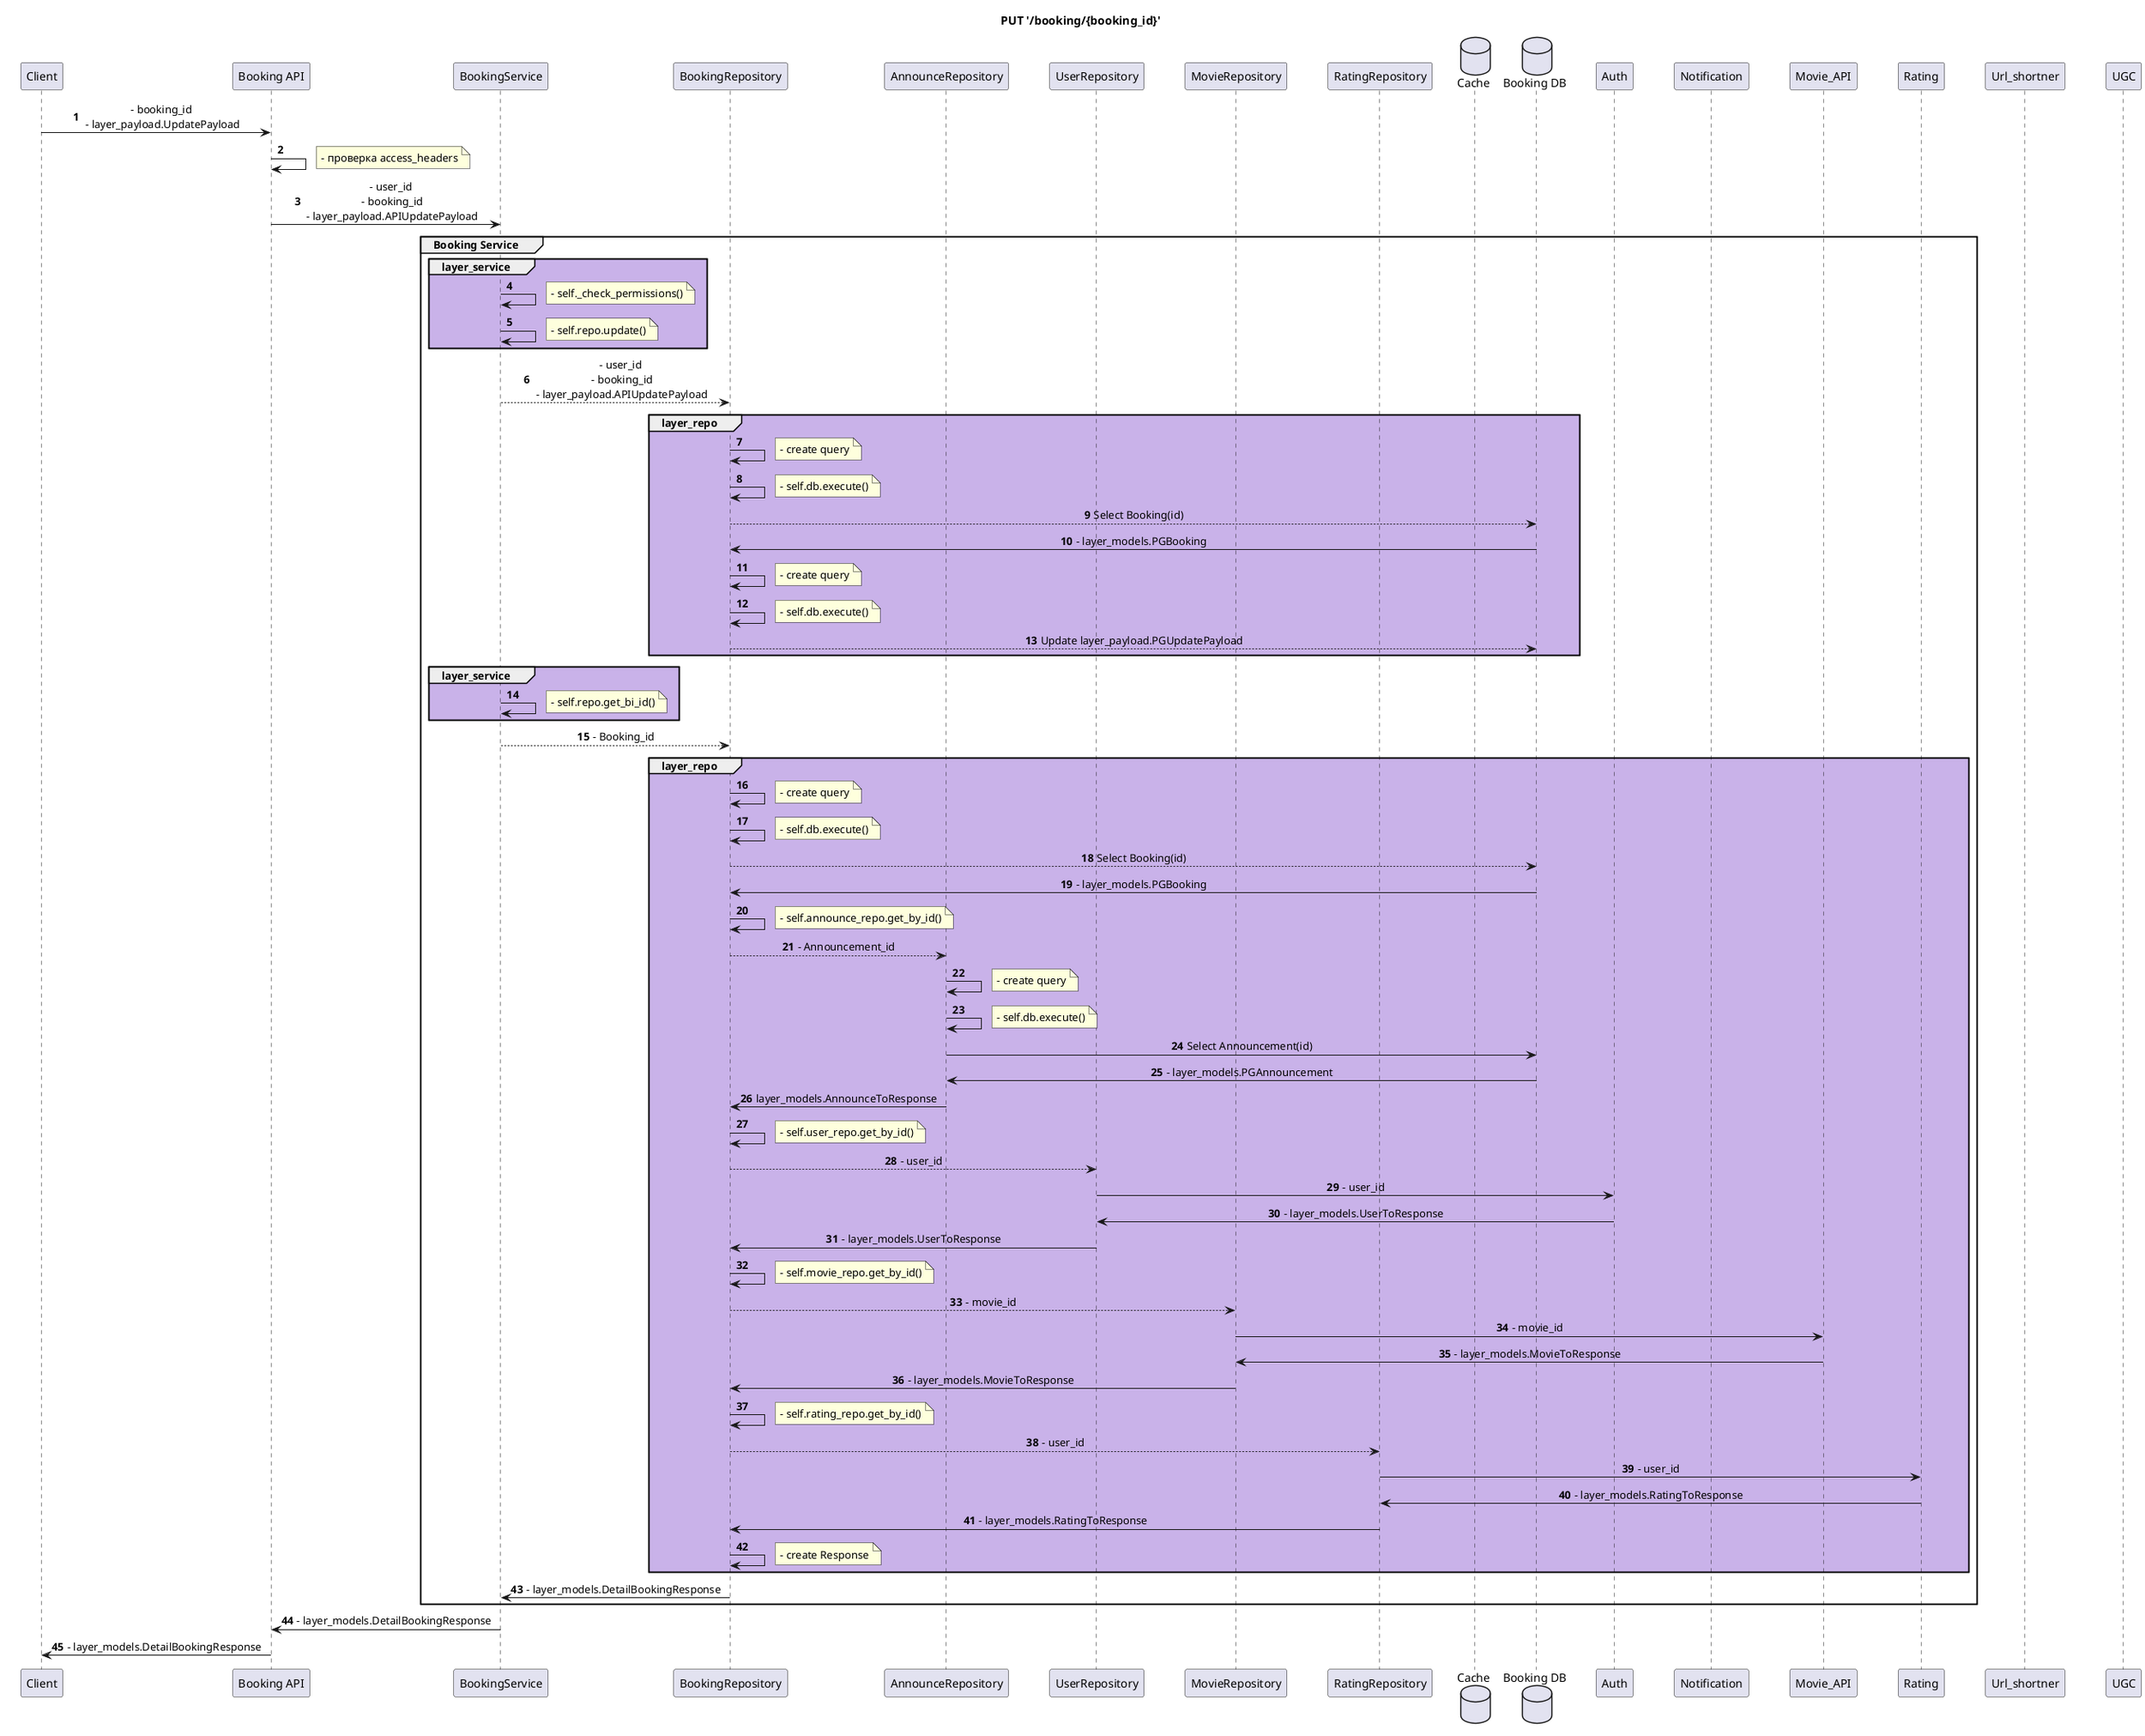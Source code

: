 @startuml layers
' !theme materia
autonumber
skinparam sequence {
    ParticipantPadding 20
    MessageAlign center
}

title PUT '/booking/{booking_id}'

participant Client as Client
participant "Booking API" as API
participant "BookingService" as Service
participant "BookingRepository" as BookingRepo
participant "AnnounceRepository" as AnnounceRepo
participant "UserRepository" as UserRepo
participant "MovieRepository" as MovieRepo
participant "RatingRepository" as RatingRepo
database "Cache" as Cache_Service
database "Booking DB" as DB_Booking
participant DB_Booking
participant Auth
participant Notification
participant Movie_API
participant Rating
participant Url_shortner
participant UGC

Client -> API: - booking_id\n - layer_payload.UpdatePayload
API -> API:
note right
    - проверка access_headers
end note
API -> Service: - user_id\n - booking_id\n - layer_payload.APIUpdatePayload

group Booking Service

    group #C9B2E9 layer_service
        Service -> Service
        note right
            - self._check_permissions()
        end note
        Service -> Service
        note right
            - self.repo.update()
        end note
        end group

        Service --> BookingRepo: - user_id\n - booking_id\n - layer_payload.APIUpdatePayload

        group #C9B2E9 layer_repo

            BookingRepo -> BookingRepo
            note right
                - create query
            end note

            BookingRepo -> BookingRepo
            note right
                - self.db.execute()
            end note

            BookingRepo --> DB_Booking: Select Booking(id)
            DB_Booking -> BookingRepo: - layer_models.PGBooking

            BookingRepo -> BookingRepo
            note right
                - create query
            end note

            BookingRepo -> BookingRepo
            note right
                - self.db.execute()
            end note

            BookingRepo --> DB_Booking: Update layer_payload.PGUpdatePayload
            end group

            group #C9B2E9 layer_service
                Service -> Service
                note right
                    - self.repo.get_bi_id()
                end note
                end group

                Service --> BookingRepo: - Booking_id

                group #C9B2E9 layer_repo
                    BookingRepo -> BookingRepo
                    note right
                        - create query
                    end note

                    BookingRepo -> BookingRepo
                    note right
                        - self.db.execute()
                    end note

                    BookingRepo --> DB_Booking: Select Booking(id)
                    DB_Booking -> BookingRepo: - layer_models.PGBooking

                    BookingRepo -> BookingRepo
                    note right
                        - self.announce_repo.get_by_id()
                    end note
                    BookingRepo --> AnnounceRepo: - Announcement_id

                    AnnounceRepo -> AnnounceRepo
                    note right
                        - create query
                    end note

                    AnnounceRepo -> AnnounceRepo
                    note right
                        - self.db.execute()
                    end note

                    AnnounceRepo -> DB_Booking: Select Announcement(id)
                    DB_Booking -> AnnounceRepo: - layer_models.PGAnnouncement

                    AnnounceRepo -> BookingRepo: layer_models.AnnounceToResponse

                    BookingRepo -> BookingRepo
                    note right
                        - self.user_repo.get_by_id()
                    end note
                    BookingRepo --> UserRepo: - user_id
                    UserRepo -> Auth: - user_id
                    Auth -> UserRepo: - layer_models.UserToResponse
                    UserRepo -> BookingRepo: - layer_models.UserToResponse

                    BookingRepo -> BookingRepo
                    note right
                        - self.movie_repo.get_by_id()
                    end note
                    BookingRepo --> MovieRepo: - movie_id
                    MovieRepo -> Movie_API: - movie_id
                    Movie_API -> MovieRepo: - layer_models.MovieToResponse
                    MovieRepo -> BookingRepo: - layer_models.MovieToResponse

                    BookingRepo -> BookingRepo
                    note right
                        - self.rating_repo.get_by_id()
                    end note
                    BookingRepo --> RatingRepo: - user_id
                    RatingRepo -> Rating: - user_id
                    Rating -> RatingRepo: - layer_models.RatingToResponse
                    RatingRepo -> BookingRepo: - layer_models.RatingToResponse

                    BookingRepo -> BookingRepo
                    note right
                        - create Response
                    end note

                    end group

                    BookingRepo -> Service: - layer_models.DetailBookingResponse
                    end group

                    Service -> API: - layer_models.DetailBookingResponse

                    API -> Client: - layer_models.DetailBookingResponse
                    @enduml